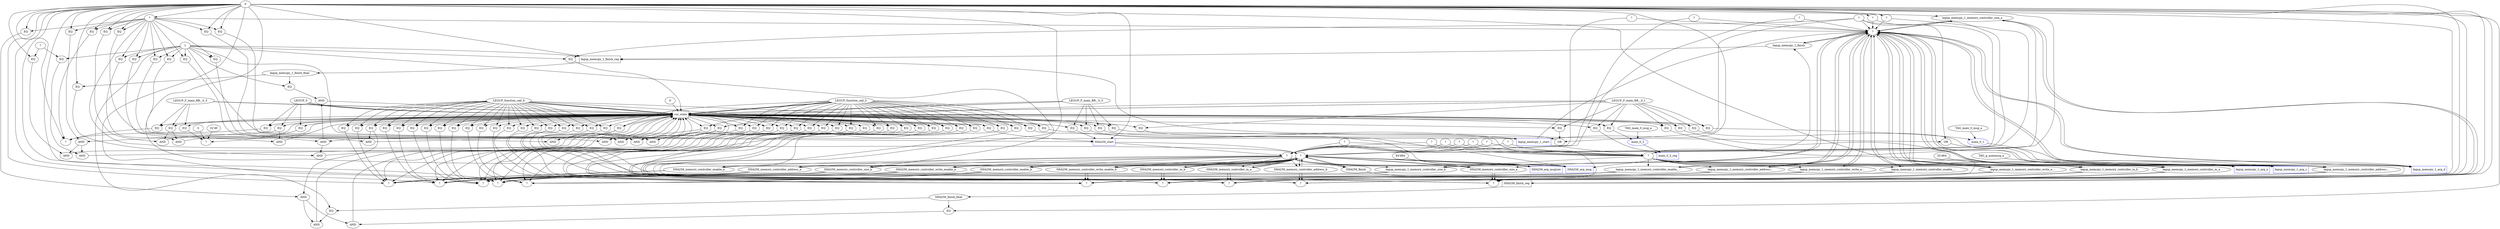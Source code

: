 //----------------------------------------------------------------------------//
// Generated by LegUp High-Level Synthesis Tool Version 4.0 (http://legup.org)
// Compiled: Sun Jul 26 12:56:54 2015
// University of Toronto
// For research and academic purposes only. Commercial use is prohibited.
// Please send bugs to: legup@eecg.toronto.edu
// Date: Wed Dec  9 21:02:08 2015
//----------------------------------------------------------------------------//

digraph {
Node0x3892ef0[label="?"];
Node0x3ab3b20[label="0"];
Node0x3ab3b20 -> Node0x3892ef0;
Node0x3ac0d90[label="EQ"];
Node0x3ac0d90 -> Node0x3892ef0;
Node0x3ac1070[label="EQ"];
Node0x3ac1070 -> Node0x3892ef0;
Node0x3ac1340[label="EQ"];
Node0x3ac1340 -> Node0x3892ef0;
Node0x3aae840[label="?"];
Node0x3ab3b20 -> Node0x3aae840;
Node0x3aafd50[label="legup_memcpy_1_memory_controller_enable_..."];
Node0x3aafd50 -> Node0x3aae840;
Node0x3aafd50 -> Node0x3aae840;
Node0x3ab1d70[label="SHA256_memory_controller_enable_a"];
Node0x3ab1d70 -> Node0x3aae840;
Node0x3ab1d70 -> Node0x3aae840;
Node0x3ac17f0[label="EQ"];
Node0x3ac17f0 -> Node0x3aae840;
Node0x3ac1ad0[label="EQ"];
Node0x3ac1ad0 -> Node0x3aae840;
Node0x3ac1d90[label="EQ"];
Node0x3ac1d90 -> Node0x3aae840;
Node0x3ac2050[label="EQ"];
Node0x3ac2050 -> Node0x3aae840;
Node0x3aaed40[label="?"];
Node0x3ab3b20 -> Node0x3aaed40;
Node0x3aaff30[label="legup_memcpy_1_memory_controller_address..."];
Node0x3aaff30 -> Node0x3aaed40;
Node0x3aaff30 -> Node0x3aaed40;
Node0x3ab1f50[label="SHA256_memory_controller_address_a"];
Node0x3ab1f50 -> Node0x3aaed40;
Node0x3ab1f50 -> Node0x3aaed40;
Node0x3ac2540[label="EQ"];
Node0x3ac2540 -> Node0x3aaed40;
Node0x3ac2820[label="EQ"];
Node0x3ac2820 -> Node0x3aaed40;
Node0x3ac2ae0[label="EQ"];
Node0x3ac2ae0 -> Node0x3aaed40;
Node0x3ac2da0[label="EQ"];
Node0x3ac2da0 -> Node0x3aaed40;
Node0x3aaedf0[label="?"];
Node0x3ab3b20 -> Node0x3aaedf0;
Node0x3ab00b0[label="legup_memcpy_1_memory_controller_write_e..."];
Node0x3ab00b0 -> Node0x3aaedf0;
Node0x3ab00b0 -> Node0x3aaedf0;
Node0x3ab0c60[label="SHA256_memory_controller_write_enable_a"];
Node0x3ab0c60 -> Node0x3aaedf0;
Node0x3ab0c60 -> Node0x3aaedf0;
Node0x3ac3290[label="EQ"];
Node0x3ac3290 -> Node0x3aaedf0;
Node0x3ac3570[label="EQ"];
Node0x3ac3570 -> Node0x3aaedf0;
Node0x3ac3830[label="EQ"];
Node0x3ac3830 -> Node0x3aaedf0;
Node0x3ac3af0[label="EQ"];
Node0x3ac3af0 -> Node0x3aaedf0;
Node0x3aaf380[label="?"];
Node0x3ab3b20 -> Node0x3aaf380;
Node0x3ab0250[label="legup_memcpy_1_memory_controller_in_a"];
Node0x3ab0250 -> Node0x3aaf380;
Node0x3ab0250 -> Node0x3aaf380;
Node0x3ab2310[label="SHA256_memory_controller_in_a"];
Node0x3ab2310 -> Node0x3aaf380;
Node0x3ab2310 -> Node0x3aaf380;
Node0x3ac3fe0[label="EQ"];
Node0x3ac3fe0 -> Node0x3aaf380;
Node0x3ac42c0[label="EQ"];
Node0x3ac42c0 -> Node0x3aaf380;
Node0x3ac4580[label="EQ"];
Node0x3ac4580 -> Node0x3aaf380;
Node0x3ac4840[label="EQ"];
Node0x3ac4840 -> Node0x3aaf380;
Node0x3aaf460[label="?"];
Node0x3ab3b20 -> Node0x3aaf460;
Node0x3ab04b0[label="legup_memcpy_1_memory_controller_size_a"];
Node0x3ab04b0 -> Node0x3aaf460;
Node0x3ab04b0 -> Node0x3aaf460;
Node0x3ab2520[label="SHA256_memory_controller_size_a"];
Node0x3ab2520 -> Node0x3aaf460;
Node0x3ab2520 -> Node0x3aaf460;
Node0x3ac4d30[label="EQ"];
Node0x3ac4d30 -> Node0x3aaf460;
Node0x3ac5010[label="EQ"];
Node0x3ac5010 -> Node0x3aaf460;
Node0x3ac52d0[label="EQ"];
Node0x3ac52d0 -> Node0x3aaf460;
Node0x3ac5590[label="EQ"];
Node0x3ac5590 -> Node0x3aaf460;
Node0x3aaf5a0[label="?"];
Node0x3ab3b20 -> Node0x3aaf5a0;
Node0x3ab0720[label="legup_memcpy_1_memory_controller_enable_..."];
Node0x3ab0720 -> Node0x3aaf5a0;
Node0x3ab0720 -> Node0x3aaf5a0;
Node0x3ab2740[label="SHA256_memory_controller_enable_b"];
Node0x3ab2740 -> Node0x3aaf5a0;
Node0x3ab2740 -> Node0x3aaf5a0;
Node0x3ac5b20[label="EQ"];
Node0x3ac5b20 -> Node0x3aaf5a0;
Node0x3ac5e00[label="EQ"];
Node0x3ac5e00 -> Node0x3aaf5a0;
Node0x3ac60c0[label="EQ"];
Node0x3ac60c0 -> Node0x3aaf5a0;
Node0x3ac6380[label="EQ"];
Node0x3ac6380 -> Node0x3aaf5a0;
Node0x3aaf670[label="?"];
Node0x3ab3b20 -> Node0x3aaf670;
Node0x3ab08e0[label="legup_memcpy_1_memory_controller_address..."];
Node0x3ab08e0 -> Node0x3aaf670;
Node0x3ab08e0 -> Node0x3aaf670;
Node0x3ab2900[label="SHA256_memory_controller_address_b"];
Node0x3ab2900 -> Node0x3aaf670;
Node0x3ab2900 -> Node0x3aaf670;
Node0x3ac6870[label="EQ"];
Node0x3ac6870 -> Node0x3aaf670;
Node0x3ac6b50[label="EQ"];
Node0x3ac6b50 -> Node0x3aaf670;
Node0x3ac6e10[label="EQ"];
Node0x3ac6e10 -> Node0x3aaf670;
Node0x3ac70d0[label="EQ"];
Node0x3ac70d0 -> Node0x3aaf670;
Node0x3aaf740[label="?"];
Node0x3ab3b20 -> Node0x3aaf740;
Node0x3ab0aa0[label="legup_memcpy_1_memory_controller_write_e..."];
Node0x3ab0aa0 -> Node0x3aaf740;
Node0x3ab0aa0 -> Node0x3aaf740;
Node0x3ab2ac0[label="SHA256_memory_controller_write_enable_b"];
Node0x3ab2ac0 -> Node0x3aaf740;
Node0x3ab2ac0 -> Node0x3aaf740;
Node0x3ac75c0[label="EQ"];
Node0x3ac75c0 -> Node0x3aaf740;
Node0x3ac78a0[label="EQ"];
Node0x3ac78a0 -> Node0x3aaf740;
Node0x3ac7b60[label="EQ"];
Node0x3ac7b60 -> Node0x3aaf740;
Node0x3ac7e20[label="EQ"];
Node0x3ac7e20 -> Node0x3aaf740;
Node0x3aaf410[label="?"];
Node0x3ab3b20 -> Node0x3aaf410;
Node0x3ab0460[label="legup_memcpy_1_memory_controller_in_b"];
Node0x3ab0460 -> Node0x3aaf410;
Node0x3ab0460 -> Node0x3aaf410;
Node0x3ab24d0[label="SHA256_memory_controller_in_b"];
Node0x3ab24d0 -> Node0x3aaf410;
Node0x3ab24d0 -> Node0x3aaf410;
Node0x3ac8310[label="EQ"];
Node0x3ac8310 -> Node0x3aaf410;
Node0x3ac85f0[label="EQ"];
Node0x3ac85f0 -> Node0x3aaf410;
Node0x3ac88b0[label="EQ"];
Node0x3ac88b0 -> Node0x3aaf410;
Node0x3ac8b70[label="EQ"];
Node0x3ac8b70 -> Node0x3aaf410;
Node0x3aaf920[label="?"];
Node0x3ab3b20 -> Node0x3aaf920;
Node0x3ab0ea0[label="legup_memcpy_1_memory_controller_size_b"];
Node0x3ab0ea0 -> Node0x3aaf920;
Node0x3ab0ea0 -> Node0x3aaf920;
Node0x3ab2e80[label="SHA256_memory_controller_size_b"];
Node0x3ab2e80 -> Node0x3aaf920;
Node0x3ab2e80 -> Node0x3aaf920;
Node0x3ac9060[label="EQ"];
Node0x3ac9060 -> Node0x3aaf920;
Node0x3ac9340[label="EQ"];
Node0x3ac9340 -> Node0x3aaf920;
Node0x3ac9600[label="EQ"];
Node0x3ac9600 -> Node0x3aaf920;
Node0x3ac98c0[label="EQ"];
Node0x3ac98c0 -> Node0x3aaf920;
Node0x3aafac0[label="?"];
Node0x3ac9c70[label="0"];
Node0x3ac9c70 -> Node0x3aafac0;
Node0x3ac9e90[label="32'd0"];
Node0x3ac9e90 -> Node0x3aafac0;
Node0x3aca0b0[label="EQ"];
Node0x3aca0b0 -> Node0x3aafac0;
Node0x3aca380[label="EQ"];
Node0x3aca380 -> Node0x3aafac0;
Node0x3aae7b0[label="?"];
Node0x3aae7b0 -> Node0x3ac0d90;
Node0x3ab3b20 -> Node0x3ac0d90;
Node0x3ab4410[label="cur_state",shape=box];
Node0x3ab4410 -> Node0x3ac1070;
Node0x3ab4550[label="LEGUP_0"];
Node0x3ab4550 -> Node0x3ac1070;
Node0x3ab4410 -> Node0x3ac1340;
Node0x3ab4e90[label="LEGUP_F_main_BB__0_5"];
Node0x3ab4e90 -> Node0x3ac1340;
Node0x3aafb90[label="?"];
Node0x3aafb90 -> Node0x3aafd50;
Node0x3acfb40[label="?"];
Node0x3acfb40 -> Node0x3aafd50;
Node0x3ab1c20[label="?"];
Node0x3ab1c20 -> Node0x3ab1d70;
Node0x3ad0790[label="?"];
Node0x3ad0790 -> Node0x3ab1d70;
Node0x3ab4410 -> Node0x3ac17f0;
Node0x3ab4810[label="LEGUP_function_call_2"];
Node0x3ab4810 -> Node0x3ac17f0;
Node0x3ab4410 -> Node0x3ac1ad0;
Node0x3ab4810 -> Node0x3ac1ad0;
Node0x3ab4410 -> Node0x3ac1d90;
Node0x3ab4900[label="LEGUP_function_call_4"];
Node0x3ab4900 -> Node0x3ac1d90;
Node0x3ab4410 -> Node0x3ac2050;
Node0x3ab4900 -> Node0x3ac2050;
Node0x3aafb90 -> Node0x3aaff30;
Node0x3acfb40 -> Node0x3aaff30;
Node0x3ab1c20 -> Node0x3ab1f50;
Node0x3ad0790 -> Node0x3ab1f50;
Node0x3ab4410 -> Node0x3ac2540;
Node0x3ab4810 -> Node0x3ac2540;
Node0x3ab4410 -> Node0x3ac2820;
Node0x3ab4810 -> Node0x3ac2820;
Node0x3ab4410 -> Node0x3ac2ae0;
Node0x3ab4900 -> Node0x3ac2ae0;
Node0x3ab4410 -> Node0x3ac2da0;
Node0x3ab4900 -> Node0x3ac2da0;
Node0x3aafb90 -> Node0x3ab00b0;
Node0x3acfb40 -> Node0x3ab00b0;
Node0x3ab1c20 -> Node0x3ab0c60;
Node0x3ad0790 -> Node0x3ab0c60;
Node0x3ab4410 -> Node0x3ac3290;
Node0x3ab4810 -> Node0x3ac3290;
Node0x3ab4410 -> Node0x3ac3570;
Node0x3ab4810 -> Node0x3ac3570;
Node0x3ab4410 -> Node0x3ac3830;
Node0x3ab4900 -> Node0x3ac3830;
Node0x3ab4410 -> Node0x3ac3af0;
Node0x3ab4900 -> Node0x3ac3af0;
Node0x3aafb90 -> Node0x3ab0250;
Node0x3acfb40 -> Node0x3ab0250;
Node0x3ab1c20 -> Node0x3ab2310;
Node0x3ad0790 -> Node0x3ab2310;
Node0x3ab4410 -> Node0x3ac3fe0;
Node0x3ab4810 -> Node0x3ac3fe0;
Node0x3ab4410 -> Node0x3ac42c0;
Node0x3ab4810 -> Node0x3ac42c0;
Node0x3ab4410 -> Node0x3ac4580;
Node0x3ab4900 -> Node0x3ac4580;
Node0x3ab4410 -> Node0x3ac4840;
Node0x3ab4900 -> Node0x3ac4840;
Node0x3aafb90 -> Node0x3ab04b0;
Node0x3ab3b20 -> Node0x3ab04b0;
Node0x3acfb40 -> Node0x3ab04b0;
Node0x3ab1c20 -> Node0x3ab2520;
Node0x3ab3b20 -> Node0x3ab2520;
Node0x3ad0790 -> Node0x3ab2520;
Node0x3ab4410 -> Node0x3ac4d30;
Node0x3ab4810 -> Node0x3ac4d30;
Node0x3ab4410 -> Node0x3ac5010;
Node0x3ab4810 -> Node0x3ac5010;
Node0x3ab4410 -> Node0x3ac52d0;
Node0x3ab4900 -> Node0x3ac52d0;
Node0x3ab4410 -> Node0x3ac5590;
Node0x3ab4900 -> Node0x3ac5590;
Node0x3aafb90 -> Node0x3ab0720;
Node0x3acfb40 -> Node0x3ab0720;
Node0x3ab1c20 -> Node0x3ab2740;
Node0x3ad0790 -> Node0x3ab2740;
Node0x3ab4410 -> Node0x3ac5b20;
Node0x3ab4810 -> Node0x3ac5b20;
Node0x3ab4410 -> Node0x3ac5e00;
Node0x3ab4810 -> Node0x3ac5e00;
Node0x3ab4410 -> Node0x3ac60c0;
Node0x3ab4900 -> Node0x3ac60c0;
Node0x3ab4410 -> Node0x3ac6380;
Node0x3ab4900 -> Node0x3ac6380;
Node0x3aafb90 -> Node0x3ab08e0;
Node0x3acfb40 -> Node0x3ab08e0;
Node0x3ab1c20 -> Node0x3ab2900;
Node0x3ad0790 -> Node0x3ab2900;
Node0x3ab4410 -> Node0x3ac6870;
Node0x3ab4810 -> Node0x3ac6870;
Node0x3ab4410 -> Node0x3ac6b50;
Node0x3ab4810 -> Node0x3ac6b50;
Node0x3ab4410 -> Node0x3ac6e10;
Node0x3ab4900 -> Node0x3ac6e10;
Node0x3ab4410 -> Node0x3ac70d0;
Node0x3ab4900 -> Node0x3ac70d0;
Node0x3aafb90 -> Node0x3ab0aa0;
Node0x3acfb40 -> Node0x3ab0aa0;
Node0x3ab1c20 -> Node0x3ab2ac0;
Node0x3ad0790 -> Node0x3ab2ac0;
Node0x3ab4410 -> Node0x3ac75c0;
Node0x3ab4810 -> Node0x3ac75c0;
Node0x3ab4410 -> Node0x3ac78a0;
Node0x3ab4810 -> Node0x3ac78a0;
Node0x3ab4410 -> Node0x3ac7b60;
Node0x3ab4900 -> Node0x3ac7b60;
Node0x3ab4410 -> Node0x3ac7e20;
Node0x3ab4900 -> Node0x3ac7e20;
Node0x3aafb90 -> Node0x3ab0460;
Node0x3acfb40 -> Node0x3ab0460;
Node0x3ab1c20 -> Node0x3ab24d0;
Node0x3ad0790 -> Node0x3ab24d0;
Node0x3ab4410 -> Node0x3ac8310;
Node0x3ab4810 -> Node0x3ac8310;
Node0x3ab4410 -> Node0x3ac85f0;
Node0x3ab4810 -> Node0x3ac85f0;
Node0x3ab4410 -> Node0x3ac88b0;
Node0x3ab4900 -> Node0x3ac88b0;
Node0x3ab4410 -> Node0x3ac8b70;
Node0x3ab4900 -> Node0x3ac8b70;
Node0x3aafb90 -> Node0x3ab0ea0;
Node0x3ab3b20 -> Node0x3ab0ea0;
Node0x3acfb40 -> Node0x3ab0ea0;
Node0x3ab1c20 -> Node0x3ab2e80;
Node0x3ab3b20 -> Node0x3ab2e80;
Node0x3ad0790 -> Node0x3ab2e80;
Node0x3ab4410 -> Node0x3ac9060;
Node0x3ab4810 -> Node0x3ac9060;
Node0x3ab4410 -> Node0x3ac9340;
Node0x3ab4810 -> Node0x3ac9340;
Node0x3ab4410 -> Node0x3ac9600;
Node0x3ab4900 -> Node0x3ac9600;
Node0x3ab4410 -> Node0x3ac98c0;
Node0x3ab4900 -> Node0x3ac98c0;
Node0x3ab4410 -> Node0x3aca0b0;
Node0x3ab4550 -> Node0x3aca0b0;
Node0x3ab4410 -> Node0x3aca380;
Node0x3ab4e90 -> Node0x3aca380;
Node0x3ab3b20 -> Node0x3aae7b0;
Node0x3ab4550 -> Node0x3ab4410;
Node0x3ab46b0[label="LEGUP_F_main_BB__0_1"];
Node0x3ab46b0 -> Node0x3ab4410;
Node0x3ab4550 -> Node0x3ab4410;
Node0x3ab46b0 -> Node0x3ab4410;
Node0x3ab4810 -> Node0x3ab4410;
Node0x3ab4810 -> Node0x3ab4410;
Node0x3ab49c0[label="LEGUP_F_main_BB__0_3"];
Node0x3ab49c0 -> Node0x3ab4410;
Node0x3ab4810 -> Node0x3ab4410;
Node0x3ab49c0 -> Node0x3ab4410;
Node0x3ab4900 -> Node0x3ab4410;
Node0x3ab4900 -> Node0x3ab4410;
Node0x3ab4e90 -> Node0x3ab4410;
Node0x3ab4900 -> Node0x3ab4410;
Node0x3ab4e90 -> Node0x3ab4410;
Node0x3ab4550 -> Node0x3ab4410;
Node0x3ab5180[label="0"];
Node0x3ab5180 -> Node0x3ab4410;
Node0x3ab5380[label="AND"];
Node0x3ab5380 -> Node0x3ab4410;
Node0x3ab5e20[label="AND"];
Node0x3ab5e20 -> Node0x3ab4410;
Node0x3ab68e0[label="AND"];
Node0x3ab68e0 -> Node0x3ab4410;
Node0x3ab6e10[label="AND"];
Node0x3ab6e10 -> Node0x3ab4410;
Node0x3ab7560[label="AND"];
Node0x3ab7560 -> Node0x3ab4410;
Node0x3ab7a90[label="AND"];
Node0x3ab7a90 -> Node0x3ab4410;
Node0x3ab8230[label="AND"];
Node0x3ab8230 -> Node0x3ab4410;
Node0x3ab9690[label="AND"];
Node0x3ab9690 -> Node0x3ab4410;
Node0x3ab9bc0[label="AND"];
Node0x3ab9bc0 -> Node0x3ab4410;
Node0x3aba360[label="AND"];
Node0x3aba360 -> Node0x3ab4410;
Node0x3aba890[label="AND"];
Node0x3aba890 -> Node0x3ab4410;
Node0x3abb030[label="AND"];
Node0x3abb030 -> Node0x3ab4410;
Node0x3abc510[label="AND"];
Node0x3abc510 -> Node0x3ab4410;
Node0x3abca40[label="AND"];
Node0x3abca40 -> Node0x3ab4410;
Node0x3abd1e0[label="AND"];
Node0x3abd1e0 -> Node0x3ab4410;
Node0x3abd710[label="EQ"];
Node0x3abd710 -> Node0x3ab4410;
Node0x3aae7b0 -> Node0x3aafb90;
Node0x3aaf4f0[label="?"];
Node0x3aaf4f0 -> Node0x3aafb90;
Node0x3aaf9f0[label="?"];
Node0x3aaf9f0 -> Node0x3aafb90;
Node0x3aac000[label="?"];
Node0x3aac000 -> Node0x3aafb90;
Node0x3aac260[label="?"];
Node0x3aac260 -> Node0x3aafb90;
Node0x38916c0[label="?"];
Node0x38916c0 -> Node0x3aafb90;
Node0x3891ba0[label="?"];
Node0x3891ba0 -> Node0x3aafb90;
Node0x3ab13e0[label="legup_memcpy_1_start",shape=box,color=blue];
Node0x3ab13e0 -> Node0x3aafb90;
Node0x3aafd50 -> Node0x3aafb90;
Node0x3aaff30 -> Node0x3aafb90;
Node0x3ab00b0 -> Node0x3aafb90;
Node0x3ab0250 -> Node0x3aafb90;
Node0x3ab04b0 -> Node0x3aafb90;
Node0x3ab0720 -> Node0x3aafb90;
Node0x3ab08e0 -> Node0x3aafb90;
Node0x3ab0aa0 -> Node0x3aafb90;
Node0x3ab0460 -> Node0x3aafb90;
Node0x3ab0ea0 -> Node0x3aafb90;
Node0x3ab1580[label="legup_memcpy_1_finish"];
Node0x3ab1580 -> Node0x3aafb90;
Node0x3ab1740[label="legup_memcpy_1_arg_d",shape=box,color=blue];
Node0x3ab1740 -> Node0x3aafb90;
Node0x3ab1900[label="legup_memcpy_1_arg_s",shape=box,color=blue];
Node0x3ab1900 -> Node0x3aafb90;
Node0x3ab1ac0[label="legup_memcpy_1_arg_n",shape=box,color=blue];
Node0x3ab1ac0 -> Node0x3aafb90;
Node0x38fcee0[label="?"];
Node0x38fcee0 -> Node0x3acfb40;
Node0x3acf670[label="?"];
Node0x3acf670 -> Node0x3acfb40;
Node0x3acfaa0[label="?"];
Node0x3acfaa0 -> Node0x3acfb40;
Node0x3ab20d0[label="?"];
Node0x3ab20d0 -> Node0x3acfb40;
Node0x3892a10[label="?"];
Node0x3892a10 -> Node0x3acfb40;
Node0x3ab2120[label="?"];
Node0x3ab2120 -> Node0x3acfb40;
Node0x38f7860[label="?"];
Node0x38f7860 -> Node0x3acfb40;
Node0x3ab13e0 -> Node0x3acfb40;
Node0x3aae7b0 -> Node0x3ab1c20;
Node0x3aaf4f0 -> Node0x3ab1c20;
Node0x3aaf9f0 -> Node0x3ab1c20;
Node0x3aac000 -> Node0x3ab1c20;
Node0x3aac260 -> Node0x3ab1c20;
Node0x38916c0 -> Node0x3ab1c20;
Node0x3891ba0 -> Node0x3ab1c20;
Node0x3ab3230[label="SHA256_start",shape=box,color=blue];
Node0x3ab3230 -> Node0x3ab1c20;
Node0x3ab1d70 -> Node0x3ab1c20;
Node0x3ab1f50 -> Node0x3ab1c20;
Node0x3ab0c60 -> Node0x3ab1c20;
Node0x3ab2310 -> Node0x3ab1c20;
Node0x3ab2520 -> Node0x3ab1c20;
Node0x3ab2740 -> Node0x3ab1c20;
Node0x3ab2900 -> Node0x3ab1c20;
Node0x3ab2ac0 -> Node0x3ab1c20;
Node0x3ab24d0 -> Node0x3ab1c20;
Node0x3ab2e80 -> Node0x3ab1c20;
Node0x3ab33d0[label="SHA256_finish"];
Node0x3ab33d0 -> Node0x3ab1c20;
Node0x3ab3590[label="SHA256_arg_msg",shape=box,color=blue];
Node0x3ab3590 -> Node0x3ab1c20;
Node0x3ab3750[label="SHA256_arg_msgLen",shape=box,color=blue];
Node0x3ab3750 -> Node0x3ab1c20;
Node0x38fcee0 -> Node0x3ad0790;
Node0x3acf670 -> Node0x3ad0790;
Node0x3acfaa0 -> Node0x3ad0790;
Node0x3ab20d0 -> Node0x3ad0790;
Node0x3892a10 -> Node0x3ad0790;
Node0x3ab2120 -> Node0x3ad0790;
Node0x38f7860 -> Node0x3ad0790;
Node0x3ab3230 -> Node0x3ad0790;
Node0x3ab5610[label="EQ"];
Node0x3ab5610 -> Node0x3ab5380;
Node0x3ab5910[label="EQ"];
Node0x3ab5910 -> Node0x3ab5380;
Node0x3ab6000[label="AND"];
Node0x3ab6000 -> Node0x3ab5e20;
Node0x3ab6570[label="EQ"];
Node0x3ab6570 -> Node0x3ab5e20;
Node0x3ab6000 -> Node0x3ab68e0;
Node0x3ab6b30[label="EQ"];
Node0x3ab6b30 -> Node0x3ab68e0;
Node0x3aadb40[label="EQ"];
Node0x3aadb40 -> Node0x3ab6e10;
Node0x3ab72a0[label="EQ"];
Node0x3ab72a0 -> Node0x3ab6e10;
Node0x3aadb40 -> Node0x3ab7560;
Node0x3ab77b0[label="EQ"];
Node0x3ab77b0 -> Node0x3ab7560;
Node0x3ab7c70[label="EQ"];
Node0x3ab7c70 -> Node0x3ab7a90;
Node0x3ab7f70[label="EQ"];
Node0x3ab7f70 -> Node0x3ab7a90;
Node0x3ab8410[label="AND"];
Node0x3ab8410 -> Node0x3ab8230;
Node0x3ab8980[label="EQ"];
Node0x3ab8980 -> Node0x3ab8230;
Node0x3ab8410 -> Node0x3ab9690;
Node0x3ab98e0[label="EQ"];
Node0x3ab98e0 -> Node0x3ab9690;
Node0x3ab9da0[label="EQ"];
Node0x3ab9da0 -> Node0x3ab9bc0;
Node0x3aba0a0[label="EQ"];
Node0x3aba0a0 -> Node0x3ab9bc0;
Node0x3ab9da0 -> Node0x3aba360;
Node0x3aba5b0[label="EQ"];
Node0x3aba5b0 -> Node0x3aba360;
Node0x3abaa70[label="EQ"];
Node0x3abaa70 -> Node0x3aba890;
Node0x3abad70[label="EQ"];
Node0x3abad70 -> Node0x3aba890;
Node0x3abb210[label="AND"];
Node0x3abb210 -> Node0x3abb030;
Node0x3abb780[label="EQ"];
Node0x3abb780 -> Node0x3abb030;
Node0x3abb210 -> Node0x3abc510;
Node0x3abc760[label="EQ"];
Node0x3abc760 -> Node0x3abc510;
Node0x3abcc20[label="EQ"];
Node0x3abcc20 -> Node0x3abca40;
Node0x3abcf20[label="EQ"];
Node0x3abcf20 -> Node0x3abca40;
Node0x3abcc20 -> Node0x3abd1e0;
Node0x3abd430[label="EQ"];
Node0x3abd430 -> Node0x3abd1e0;
Node0x3891ba0 -> Node0x3abd710;
Node0x3ab5c00[label="1"];
Node0x3ab5c00 -> Node0x3abd710;
Node0x3ab3b20 -> Node0x3aaf4f0;
Node0x3ab3b20 -> Node0x3aaf9f0;
Node0x3ab5c00 -> Node0x3ab13e0;
Node0x3ab3b20 -> Node0x3ab13e0;
Node0x3acab90[label="EQ"];
Node0x3acab90 -> Node0x3ab13e0;
Node0x3acae60[label="EQ"];
Node0x3acae60 -> Node0x3ab13e0;
Node0x3aafb90 -> Node0x3ab1580;
Node0x3acfb40 -> Node0x3ab1580;
Node0x3aafb90 -> Node0x3ab1740;
Node0x3ab4010[label="main_0_1",color=blue];
Node0x3ab4010 -> Node0x3ab1740;
Node0x3abda20[label="EQ"];
Node0x3abda20 -> Node0x3ab1740;
Node0x3acfb40 -> Node0x3ab1740;
Node0x3aafb90 -> Node0x3ab1900;
Node0x3abde00[label="`TAG_g_mainmsg_a"];
Node0x3abde00 -> Node0x3ab1900;
Node0x3abe020[label="EQ"];
Node0x3abe020 -> Node0x3ab1900;
Node0x3acfb40 -> Node0x3ab1900;
Node0x3aafb90 -> Node0x3ab1ac0;
Node0x3abe400[label="32'd64"];
Node0x3abe400 -> Node0x3ab1ac0;
Node0x3abe620[label="EQ"];
Node0x3abe620 -> Node0x3ab1ac0;
Node0x3acfb40 -> Node0x3ab1ac0;
Node0x3ab5c00 -> Node0x3ab3230;
Node0x3ab3b20 -> Node0x3ab3230;
Node0x3acc6c0[label="EQ"];
Node0x3acc6c0 -> Node0x3ab3230;
Node0x3acc990[label="EQ"];
Node0x3acc990 -> Node0x3ab3230;
Node0x3ab1c20 -> Node0x3ab33d0;
Node0x3ad0790 -> Node0x3ab33d0;
Node0x3ab1c20 -> Node0x3ab3590;
Node0x3abf7d0[label="main_0_2_reg",shape=box,color=blue];
Node0x3abf7d0 -> Node0x3ab3590;
Node0x3ac03b0[label="EQ"];
Node0x3ac03b0 -> Node0x3ab3590;
Node0x3ad0790 -> Node0x3ab3590;
Node0x3ab1c20 -> Node0x3ab3750;
Node0x3ac0790[label="64'd64"];
Node0x3ac0790 -> Node0x3ab3750;
Node0x3ac09b0[label="EQ"];
Node0x3ac09b0 -> Node0x3ab3750;
Node0x3ad0790 -> Node0x3ab3750;
Node0x3ab4410 -> Node0x3ab5610;
Node0x3ab4550 -> Node0x3ab5610;
Node0x3aae7b0 -> Node0x3ab5910;
Node0x3ab5c00 -> Node0x3ab5910;
Node0x3ab5610 -> Node0x3ab6000;
Node0x3ab6290[label="EQ"];
Node0x3ab6290 -> Node0x3ab6000;
Node0x38924c0[label="?"];
Node0x38924c0 -> Node0x3ab6570;
Node0x3ab5c00 -> Node0x3ab6570;
Node0x38924c0 -> Node0x3ab6b30;
Node0x3ab3b20 -> Node0x3ab6b30;
Node0x3ab4410 -> Node0x3aadb40;
Node0x3ab46b0 -> Node0x3aadb40;
Node0x3aae7b0 -> Node0x3ab72a0;
Node0x3ab5c00 -> Node0x3ab72a0;
Node0x3aae7b0 -> Node0x3ab77b0;
Node0x3ab3b20 -> Node0x3ab77b0;
Node0x3ab4410 -> Node0x3ab7c70;
Node0x3ab4810 -> Node0x3ab7c70;
Node0x3aae7b0 -> Node0x3ab7f70;
Node0x3ab5c00 -> Node0x3ab7f70;
Node0x3ab7c70 -> Node0x3ab8410;
Node0x3ab86a0[label="EQ"];
Node0x3ab86a0 -> Node0x3ab8410;
Node0x3ab8b80[label="legup_memcpy_1_finish_final"];
Node0x3ab8b80 -> Node0x3ab8980;
Node0x3ab5c00 -> Node0x3ab8980;
Node0x3ab8b80 -> Node0x3ab98e0;
Node0x3ab3b20 -> Node0x3ab98e0;
Node0x3ab4410 -> Node0x3ab9da0;
Node0x3ab49c0 -> Node0x3ab9da0;
Node0x3aae7b0 -> Node0x3aba0a0;
Node0x3ab5c00 -> Node0x3aba0a0;
Node0x3aae7b0 -> Node0x3aba5b0;
Node0x3ab3b20 -> Node0x3aba5b0;
Node0x3ab4410 -> Node0x3abaa70;
Node0x3ab4900 -> Node0x3abaa70;
Node0x3aae7b0 -> Node0x3abad70;
Node0x3ab5c00 -> Node0x3abad70;
Node0x3abaa70 -> Node0x3abb210;
Node0x3abb4a0[label="EQ"];
Node0x3abb4a0 -> Node0x3abb210;
Node0x3abb980[label="SHA256_finish_final"];
Node0x3abb980 -> Node0x3abb780;
Node0x3ab5c00 -> Node0x3abb780;
Node0x3abb980 -> Node0x3abc760;
Node0x3ab3b20 -> Node0x3abc760;
Node0x3ab4410 -> Node0x3abcc20;
Node0x3ab4e90 -> Node0x3abcc20;
Node0x3aae7b0 -> Node0x3abcf20;
Node0x3ab5c00 -> Node0x3abcf20;
Node0x3aae7b0 -> Node0x3abd430;
Node0x3ab3b20 -> Node0x3abd430;
Node0x3ab4410 -> Node0x3acab90;
Node0x3ab46b0 -> Node0x3acab90;
Node0x3ab4410 -> Node0x3acae60;
Node0x3ab4810 -> Node0x3acae60;
Node0x3ab4170[label="`TAG_main_0_msg_a"];
Node0x3ab4170 -> Node0x3ab4010;
Node0x3ab42b0[label="EQ"];
Node0x3ab42b0 -> Node0x3ab4010;
Node0x3ab4410 -> Node0x3abda20;
Node0x3ab46b0 -> Node0x3abda20;
Node0x3ab4410 -> Node0x3abe020;
Node0x3ab46b0 -> Node0x3abe020;
Node0x3ab4410 -> Node0x3abe620;
Node0x3ab46b0 -> Node0x3abe620;
Node0x3ab4410 -> Node0x3acc6c0;
Node0x3ab49c0 -> Node0x3acc6c0;
Node0x3ab4410 -> Node0x3acc990;
Node0x3ab4900 -> Node0x3acc990;
Node0x3abf9f0[label="main_0_2",color=blue];
Node0x3abf9f0 -> Node0x3abf7d0;
Node0x3ac00f0[label="EQ"];
Node0x3ac00f0 -> Node0x3abf7d0;
Node0x3ab4410 -> Node0x3ac03b0;
Node0x3ab49c0 -> Node0x3ac03b0;
Node0x3ab4410 -> Node0x3ac09b0;
Node0x3ab49c0 -> Node0x3ac09b0;
Node0x3aae7b0 -> Node0x3ab6290;
Node0x3ab3b20 -> Node0x3ab6290;
Node0x3aae7b0 -> Node0x3ab86a0;
Node0x3ab3b20 -> Node0x3ab86a0;
Node0x3ab8d80[label="legup_memcpy_1_finish_reg",shape=box];
Node0x3ab8d80 -> Node0x3ab8b80;
Node0x3aae7b0 -> Node0x3abb4a0;
Node0x3ab3b20 -> Node0x3abb4a0;
Node0x3abbb80[label="SHA256_finish_reg",shape=box];
Node0x3abbb80 -> Node0x3abb980;
Node0x3ab4410 -> Node0x3ab42b0;
Node0x3ab46b0 -> Node0x3ab42b0;
Node0x3abfbf0[label="`TAG_main_0_msg_a"];
Node0x3abfbf0 -> Node0x3abf9f0;
Node0x3abfe10[label="EQ"];
Node0x3abfe10 -> Node0x3abf9f0;
Node0x3ab4410 -> Node0x3ac00f0;
Node0x3ab46b0 -> Node0x3ac00f0;
Node0x3ab3b20 -> Node0x3ab8d80;
Node0x3ab5c00 -> Node0x3ab8d80;
Node0x3ab9080[label="OR"];
Node0x3ab9080 -> Node0x3ab8d80;
Node0x3ab1580 -> Node0x3ab8d80;
Node0x3ab3b20 -> Node0x3abbb80;
Node0x3ab5c00 -> Node0x3abbb80;
Node0x3abbe80[label="OR"];
Node0x3abbe80 -> Node0x3abbb80;
Node0x3ab33d0 -> Node0x3abbb80;
Node0x3ab4410 -> Node0x3abfe10;
Node0x3ab46b0 -> Node0x3abfe10;
Node0x3891ba0 -> Node0x3ab9080;
Node0x3ab9310[label="EQ"];
Node0x3ab9310 -> Node0x3ab9080;
Node0x3891ba0 -> Node0x3abbe80;
Node0x3abc0e0[label="EQ"];
Node0x3abc0e0 -> Node0x3abbe80;
Node0x3ab4410 -> Node0x3ab9310;
Node0x3ab46b0 -> Node0x3ab9310;
Node0x3ab4410 -> Node0x3abc0e0;
Node0x3ab49c0 -> Node0x3abc0e0;
}
